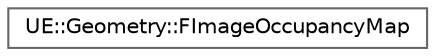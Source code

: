 digraph "Graphical Class Hierarchy"
{
 // INTERACTIVE_SVG=YES
 // LATEX_PDF_SIZE
  bgcolor="transparent";
  edge [fontname=Helvetica,fontsize=10,labelfontname=Helvetica,labelfontsize=10];
  node [fontname=Helvetica,fontsize=10,shape=box,height=0.2,width=0.4];
  rankdir="LR";
  Node0 [id="Node000000",label="UE::Geometry::FImageOccupancyMap",height=0.2,width=0.4,color="grey40", fillcolor="white", style="filled",URL="$d0/d15/classUE_1_1Geometry_1_1FImageOccupancyMap.html",tooltip="ImageOccupancyMap calculates and stores coverage information for a 2D image/texture,..."];
}
